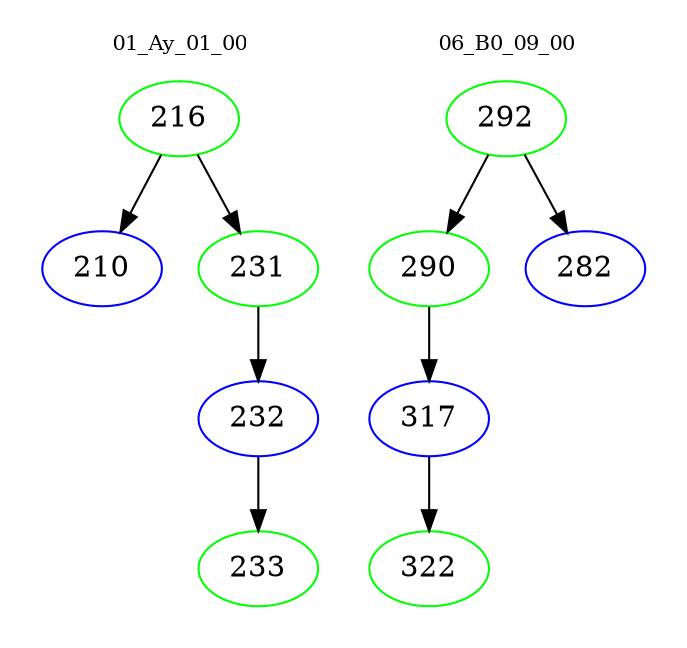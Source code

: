digraph{
subgraph cluster_0 {
color = white
label = "01_Ay_01_00";
fontsize=10;
T0_216 [label="216", color="green"]
T0_216 -> T0_210 [color="black"]
T0_210 [label="210", color="blue"]
T0_216 -> T0_231 [color="black"]
T0_231 [label="231", color="green"]
T0_231 -> T0_232 [color="black"]
T0_232 [label="232", color="blue"]
T0_232 -> T0_233 [color="black"]
T0_233 [label="233", color="green"]
}
subgraph cluster_1 {
color = white
label = "06_B0_09_00";
fontsize=10;
T1_292 [label="292", color="green"]
T1_292 -> T1_290 [color="black"]
T1_290 [label="290", color="green"]
T1_290 -> T1_317 [color="black"]
T1_317 [label="317", color="blue"]
T1_317 -> T1_322 [color="black"]
T1_322 [label="322", color="green"]
T1_292 -> T1_282 [color="black"]
T1_282 [label="282", color="blue"]
}
}
